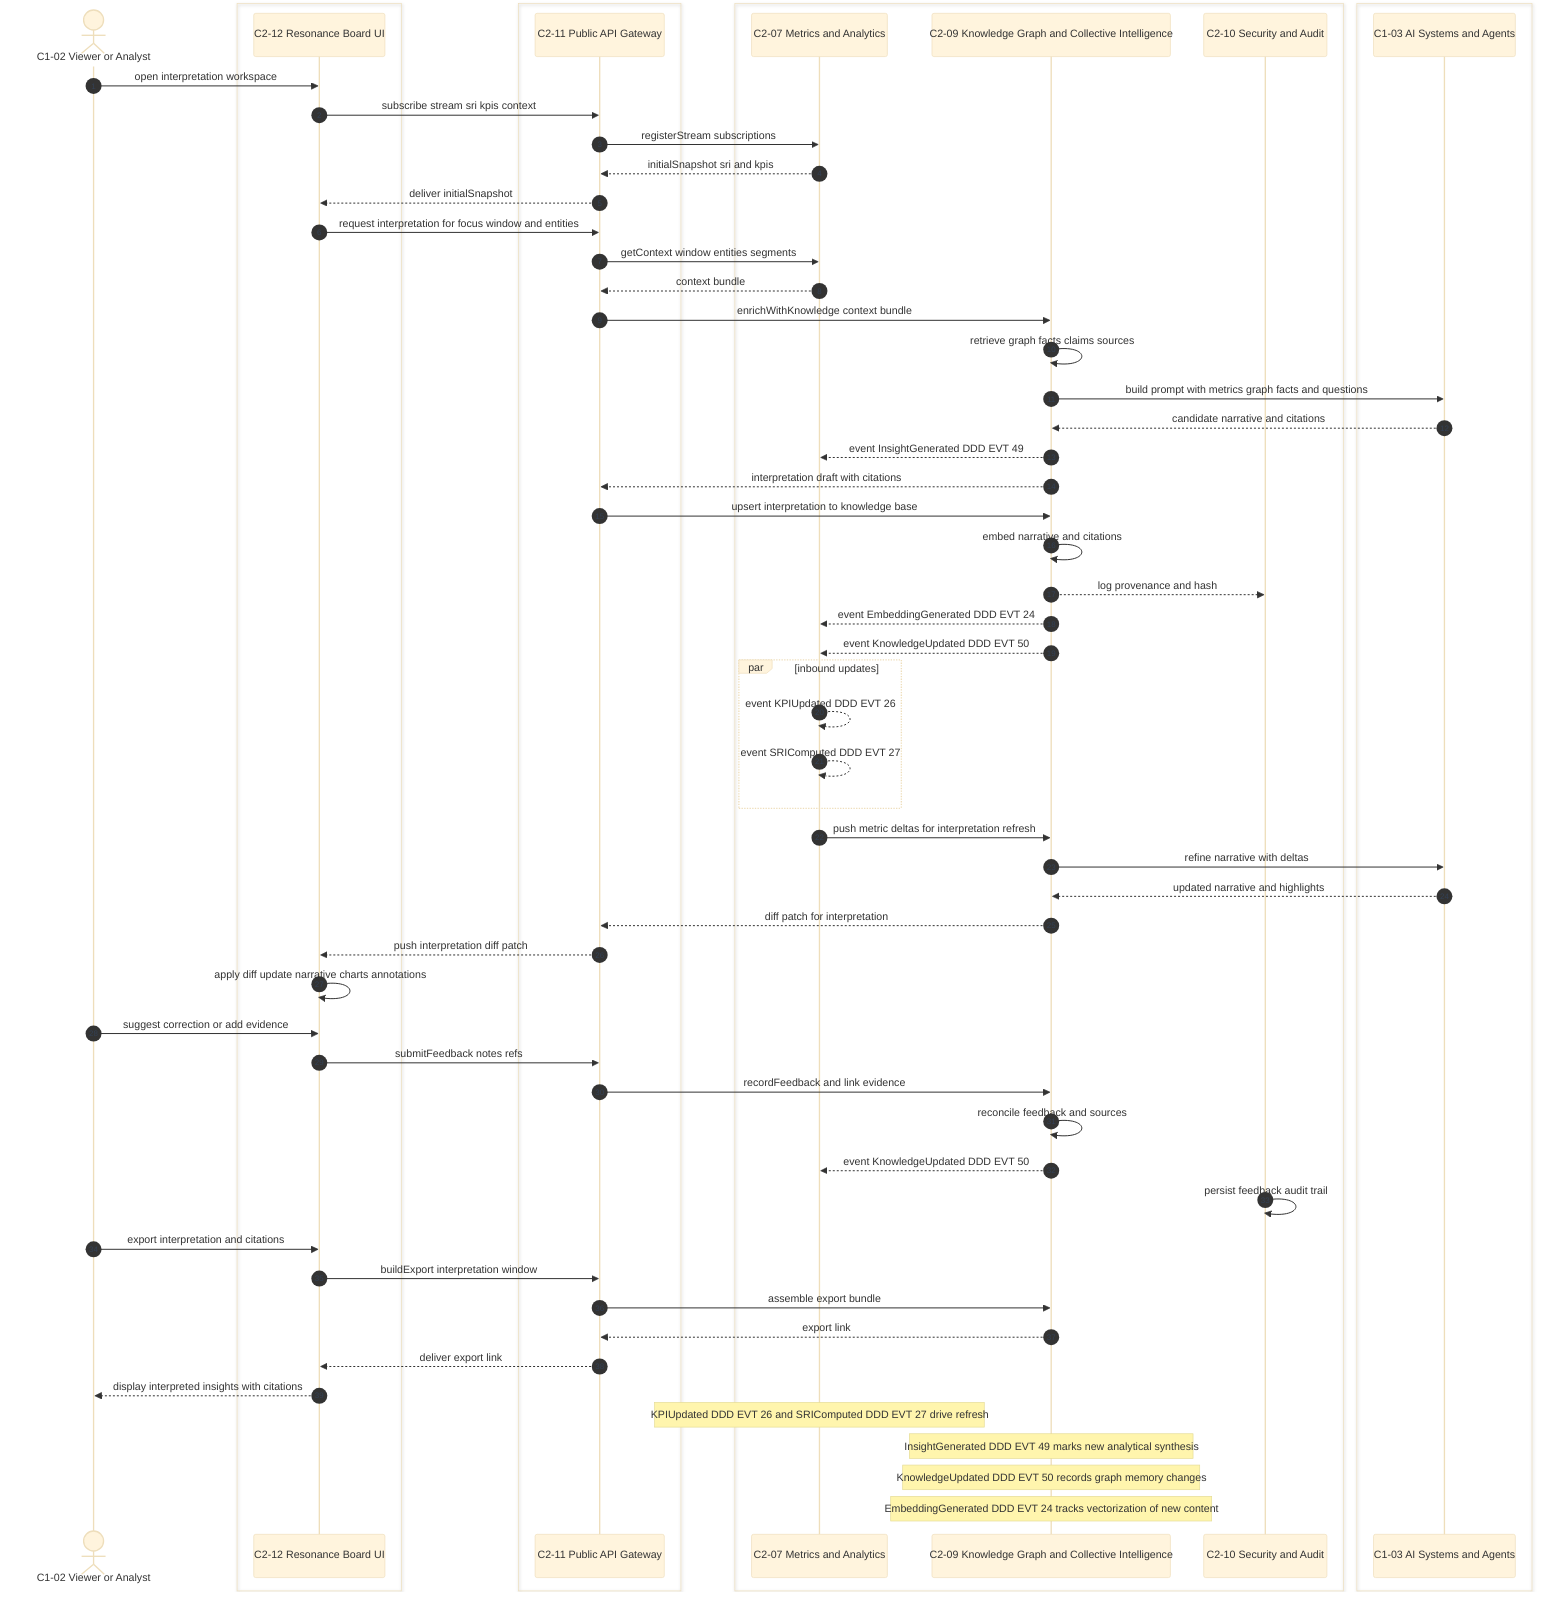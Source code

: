 %%{init: {'theme':'base','themeVariables':{ 'sequenceNumberColor':'#334155'}}}%%
sequenceDiagram
autonumber

actor V as C1-02 Viewer or Analyst

box #8b5cf6 UI
  participant UI as C2-12 Resonance Board UI
end

box #fde68a Control or API
  participant API as C2-11 Public API Gateway
end

box #ff8b00 Core Services
  participant MET as C2-07 Metrics and Analytics
  participant KG as C2-09 Knowledge Graph and Collective Intelligence
  participant SEC as C2-10 Security and Audit
end

box #e5e7eb External
  participant AI as C1-03 AI Systems and Agents
end

%% -------- Open interpretation workspace and subscribe --------
V ->> UI: open interpretation workspace
UI ->> API: subscribe stream sri kpis context
API ->> MET: registerStream subscriptions
MET -->> API: initialSnapshot sri and kpis
API -->> UI: deliver initialSnapshot

%% -------- Pull metric context and related knowledge --------
UI ->> API: request interpretation for focus window and entities
API ->> MET: getContext window entities segments
MET -->> API: context bundle
API ->> KG: enrichWithKnowledge context bundle
KG ->> KG: retrieve graph facts claims sources
KG ->> AI: build prompt with metrics graph facts and questions
AI -->> KG: candidate narrative and citations
KG -->> MET: event InsightGenerated DDD EVT 49
KG -->> API: interpretation draft with citations

%% -------- Vectorization and memory update --------
API ->> KG: upsert interpretation to knowledge base
KG ->> KG: embed narrative and citations
KG -->> SEC: log provenance and hash
KG -->> MET: event EmbeddingGenerated DDD EVT 24
KG -->> MET: event KnowledgeUpdated DDD EVT 50

%% -------- Live updates from metrics drive refresh --------
par inbound updates
  MET -->> MET: event KPIUpdated DDD EVT 26
  MET -->> MET: event SRIComputed DDD EVT 27
end
MET ->> KG: push metric deltas for interpretation refresh
KG ->> AI: refine narrative with deltas
AI -->> KG: updated narrative and highlights
KG -->> API: diff patch for interpretation

%% -------- Stream to UI with backpressure control --------
API -->> UI: push interpretation diff patch
UI ->> UI: apply diff update narrative charts annotations

%% -------- User feedback and corrections --------
V ->> UI: suggest correction or add evidence
UI ->> API: submitFeedback notes refs
API ->> KG: recordFeedback and link evidence
KG ->> KG: reconcile feedback and sources
KG -->> MET: event KnowledgeUpdated DDD EVT 50
SEC ->> SEC: persist feedback audit trail

%% -------- Export and sharing --------
V ->> UI: export interpretation and citations
UI ->> API: buildExport interpretation window
API ->> KG: assemble export bundle
KG -->> API: export link
API -->> UI: deliver export link

%% -------- Completion --------
UI -->> V: display interpreted insights with citations

%% Notes
Note over MET: KPIUpdated DDD EVT 26 and SRIComputed DDD EVT 27 drive refresh
Note over KG: InsightGenerated DDD EVT 49 marks new analytical synthesis
Note over KG: KnowledgeUpdated DDD EVT 50 records graph memory changes
Note over KG: EmbeddingGenerated DDD EVT 24 tracks vectorization of new content